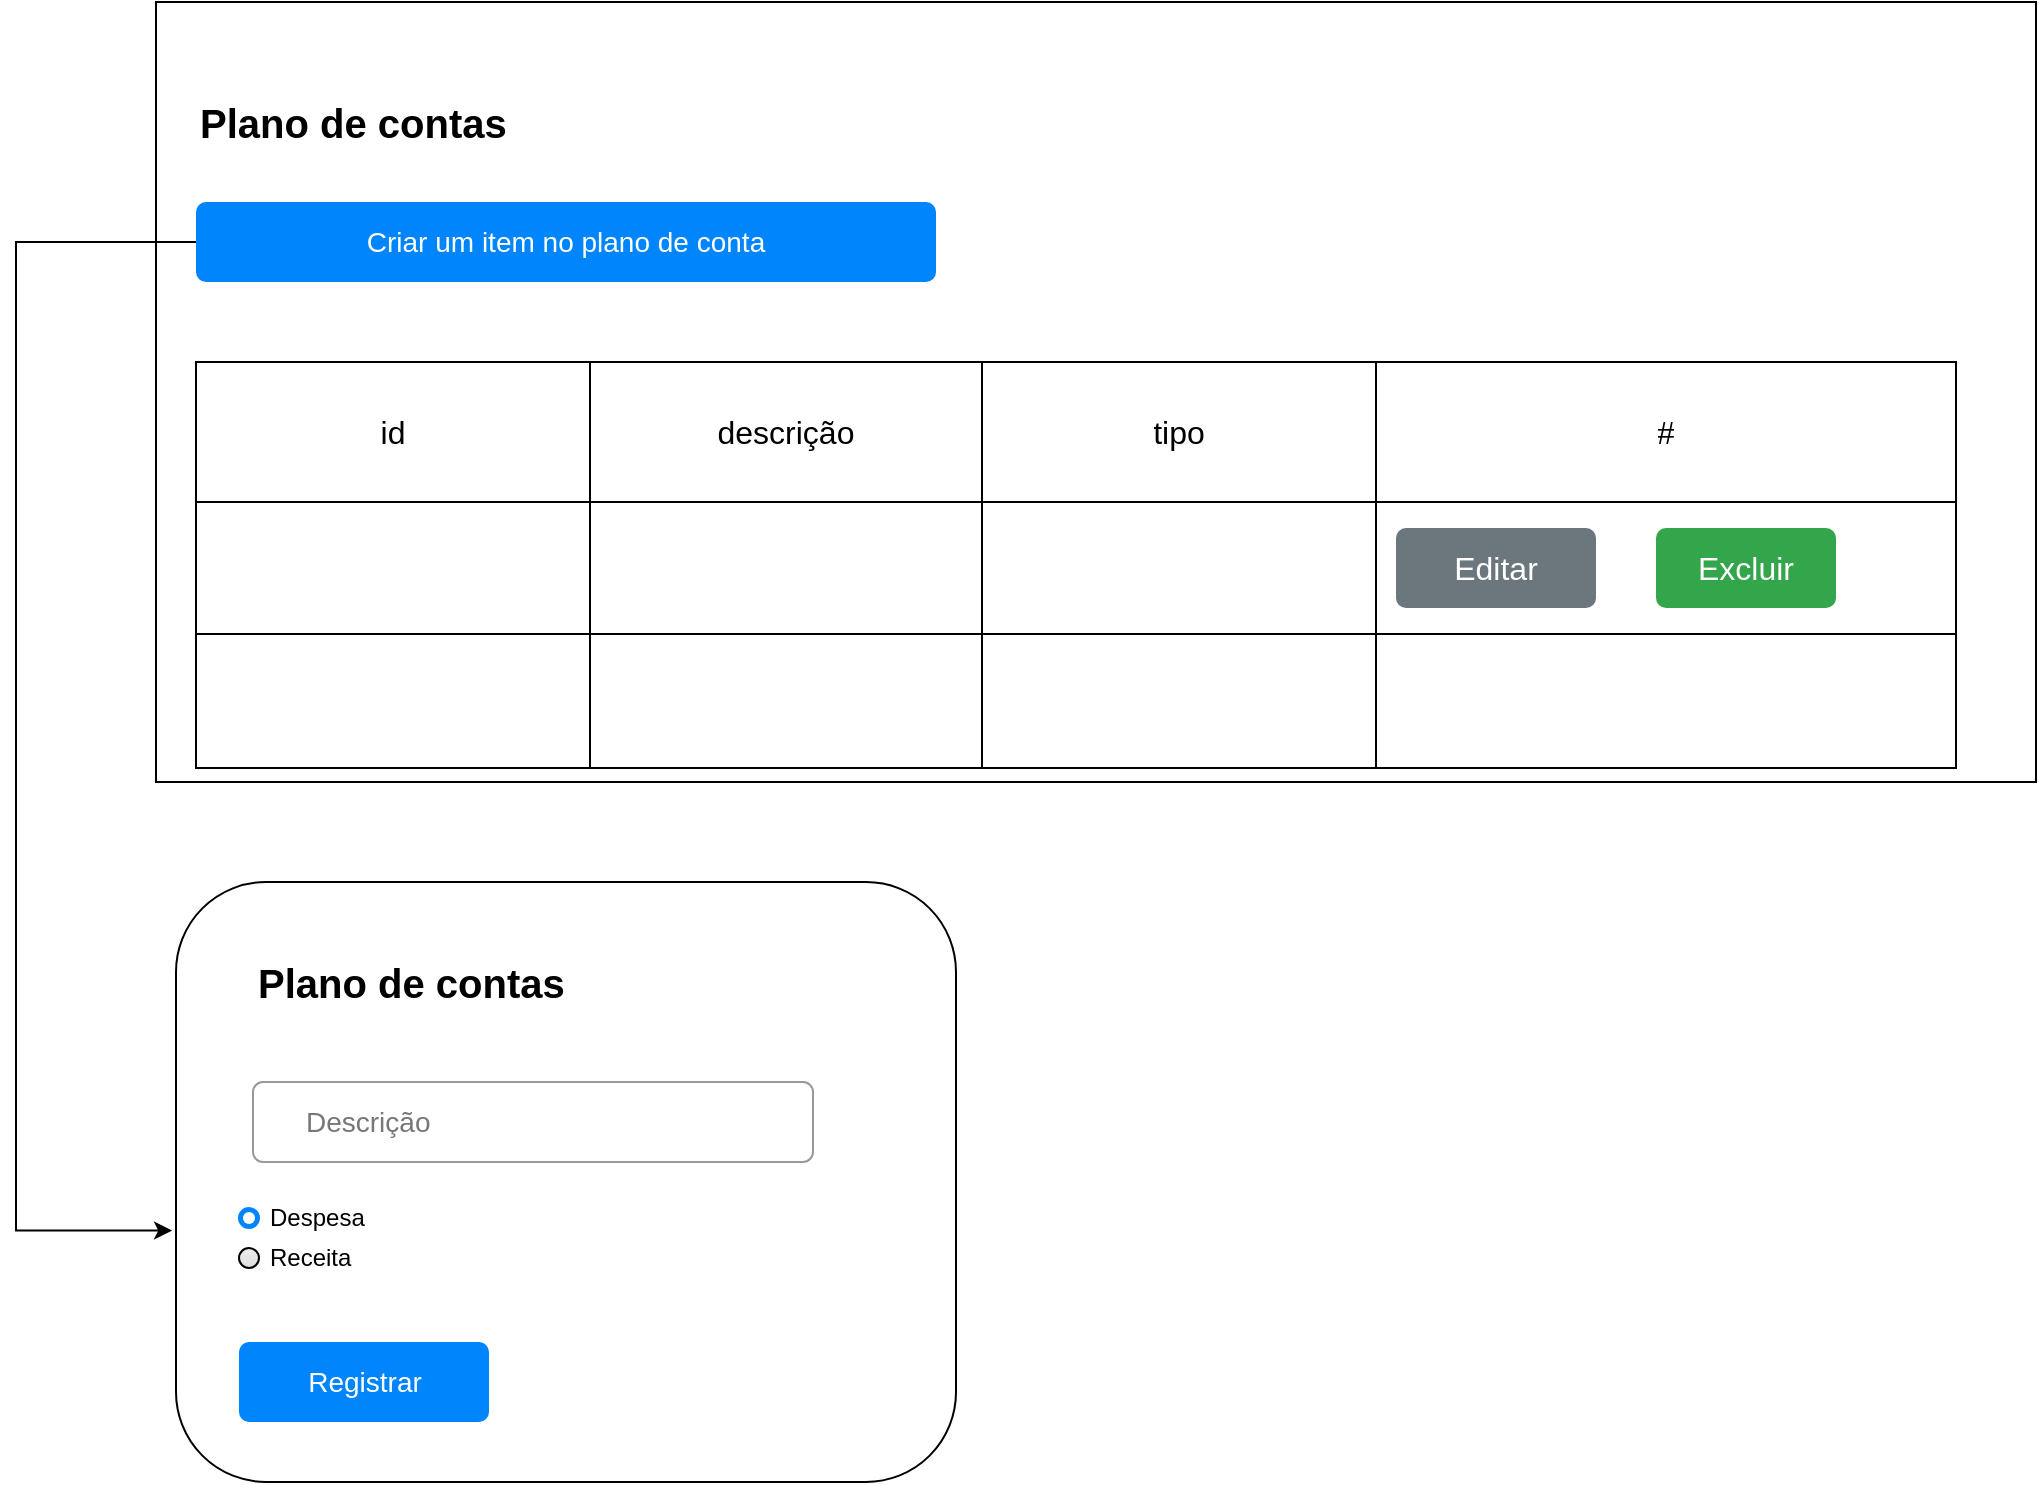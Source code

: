 <mxfile version="26.2.14" pages="2">
  <diagram name="Plano de contas" id="J3ERqfaPhJGolvVkFQqa">
    <mxGraphModel dx="2541" dy="1731" grid="1" gridSize="10" guides="1" tooltips="1" connect="1" arrows="1" fold="1" page="1" pageScale="1" pageWidth="827" pageHeight="1169" math="0" shadow="0">
      <root>
        <mxCell id="0" />
        <mxCell id="1" parent="0" />
        <mxCell id="aJgKSULFsjcGpMqVbEEf-2" value="" style="group" vertex="1" connectable="0" parent="1">
          <mxGeometry x="-800" y="140" width="390" height="300" as="geometry" />
        </mxCell>
        <mxCell id="aJgKSULFsjcGpMqVbEEf-1" value="" style="rounded=1;whiteSpace=wrap;html=1;" vertex="1" parent="aJgKSULFsjcGpMqVbEEf-2">
          <mxGeometry width="390" height="300" as="geometry" />
        </mxCell>
        <mxCell id="YI-dfV47tAfI8D0kNMLH-6" value="&lt;h1&gt;Plano de contas&lt;/h1&gt;" style="text;html=1;align=left;verticalAlign=middle;whiteSpace=wrap;rounded=0;fontSize=10;" vertex="1" parent="aJgKSULFsjcGpMqVbEEf-2">
          <mxGeometry x="38.5" y="10" width="320" height="80" as="geometry" />
        </mxCell>
        <mxCell id="YI-dfV47tAfI8D0kNMLH-14" value="Despesa" style="html=1;shadow=0;dashed=0;shape=mxgraph.bootstrap.radioButton2;labelPosition=right;verticalLabelPosition=middle;align=left;verticalAlign=middle;gradientColor=#DEDEDE;fillColor=#EDEDED;checked=1;spacing=5;checkedFill=#0085FC;checkedStroke=#ffffff;sketch=0;" vertex="1" parent="aJgKSULFsjcGpMqVbEEf-2">
          <mxGeometry x="31.5" y="163" width="10" height="10" as="geometry" />
        </mxCell>
        <mxCell id="YI-dfV47tAfI8D0kNMLH-15" value="Receita" style="html=1;shadow=0;dashed=0;shape=mxgraph.bootstrap.radioButton2;labelPosition=right;verticalLabelPosition=middle;align=left;verticalAlign=middle;gradientColor=#DEDEDE;fillColor=#EDEDED;checked=0;spacing=5;checkedFill=#0085FC;checkedStroke=#ffffff;sketch=0;" vertex="1" parent="aJgKSULFsjcGpMqVbEEf-2">
          <mxGeometry x="31.5" y="183" width="10" height="10" as="geometry" />
        </mxCell>
        <mxCell id="YI-dfV47tAfI8D0kNMLH-23" value="Registrar" style="html=1;shadow=0;dashed=0;shape=mxgraph.bootstrap.rrect;rSize=5;strokeColor=none;fillColor=#0085FC;fontColor=#ffffff;whiteSpace=wrap;align=center;verticalAlign=middle;fontStyle=0;fontSize=14;spacing=14;" vertex="1" parent="aJgKSULFsjcGpMqVbEEf-2">
          <mxGeometry x="31.5" y="230" width="125" height="40" as="geometry" />
        </mxCell>
        <mxCell id="YI-dfV47tAfI8D0kNMLH-27" value="" style="html=1;shadow=0;dashed=0;shape=mxgraph.bootstrap.rrect;rSize=5;strokeColor=#999999;fillColor=#ffffff;fontColor=#777777;whiteSpace=wrap;align=left;verticalAlign=middle;fontStyle=0;fontSize=14;spacing=15;" vertex="1" parent="aJgKSULFsjcGpMqVbEEf-2">
          <mxGeometry x="38.5" y="100" width="280" height="40" as="geometry" />
        </mxCell>
        <mxCell id="YI-dfV47tAfI8D0kNMLH-26" value="Descrição" style="strokeColor=none;fillColor=none;fontColor=#777777;whiteSpace=wrap;align=left;verticalAlign=middle;fontStyle=0;fontSize=14;spacing=15;" vertex="1" parent="aJgKSULFsjcGpMqVbEEf-2">
          <mxGeometry x="49.5" y="100" width="150" height="40" as="geometry" />
        </mxCell>
        <mxCell id="aJgKSULFsjcGpMqVbEEf-60" value="" style="group" vertex="1" connectable="0" parent="1">
          <mxGeometry x="-810" y="-300" width="940" height="390" as="geometry" />
        </mxCell>
        <mxCell id="aJgKSULFsjcGpMqVbEEf-12" value="" style="rounded=0;whiteSpace=wrap;html=1;" vertex="1" parent="aJgKSULFsjcGpMqVbEEf-60">
          <mxGeometry width="940" height="390" as="geometry" />
        </mxCell>
        <mxCell id="aJgKSULFsjcGpMqVbEEf-11" value="&lt;h1&gt;Plano de contas&lt;/h1&gt;" style="text;html=1;align=left;verticalAlign=middle;whiteSpace=wrap;rounded=0;fontSize=10;" vertex="1" parent="aJgKSULFsjcGpMqVbEEf-60">
          <mxGeometry x="20" y="20" width="320" height="80" as="geometry" />
        </mxCell>
        <mxCell id="aJgKSULFsjcGpMqVbEEf-13" value="Criar um item no plano de conta" style="html=1;shadow=0;dashed=0;shape=mxgraph.bootstrap.rrect;rSize=5;strokeColor=none;fillColor=#0085FC;fontColor=#ffffff;whiteSpace=wrap;align=center;verticalAlign=middle;fontStyle=0;fontSize=14;spacing=14;" vertex="1" parent="aJgKSULFsjcGpMqVbEEf-60">
          <mxGeometry x="20" y="100" width="370" height="40" as="geometry" />
        </mxCell>
        <mxCell id="aJgKSULFsjcGpMqVbEEf-14" value="" style="shape=table;startSize=0;container=1;collapsible=0;childLayout=tableLayout;fontSize=16;" vertex="1" parent="aJgKSULFsjcGpMqVbEEf-60">
          <mxGeometry x="20" y="180" width="880" height="203" as="geometry" />
        </mxCell>
        <mxCell id="aJgKSULFsjcGpMqVbEEf-15" value="" style="shape=tableRow;horizontal=0;startSize=0;swimlaneHead=0;swimlaneBody=0;strokeColor=inherit;top=0;left=0;bottom=0;right=0;collapsible=0;dropTarget=0;fillColor=none;points=[[0,0.5],[1,0.5]];portConstraint=eastwest;fontSize=16;" vertex="1" parent="aJgKSULFsjcGpMqVbEEf-14">
          <mxGeometry width="880" height="70" as="geometry" />
        </mxCell>
        <mxCell id="aJgKSULFsjcGpMqVbEEf-16" value="id" style="shape=partialRectangle;html=1;whiteSpace=wrap;connectable=0;strokeColor=inherit;overflow=hidden;fillColor=none;top=0;left=0;bottom=0;right=0;pointerEvents=1;fontSize=16;" vertex="1" parent="aJgKSULFsjcGpMqVbEEf-15">
          <mxGeometry width="197" height="70" as="geometry">
            <mxRectangle width="197" height="70" as="alternateBounds" />
          </mxGeometry>
        </mxCell>
        <mxCell id="aJgKSULFsjcGpMqVbEEf-17" value="descrição" style="shape=partialRectangle;html=1;whiteSpace=wrap;connectable=0;strokeColor=inherit;overflow=hidden;fillColor=none;top=0;left=0;bottom=0;right=0;pointerEvents=1;fontSize=16;" vertex="1" parent="aJgKSULFsjcGpMqVbEEf-15">
          <mxGeometry x="197" width="196" height="70" as="geometry">
            <mxRectangle width="196" height="70" as="alternateBounds" />
          </mxGeometry>
        </mxCell>
        <mxCell id="aJgKSULFsjcGpMqVbEEf-18" value="tipo" style="shape=partialRectangle;html=1;whiteSpace=wrap;connectable=0;strokeColor=inherit;overflow=hidden;fillColor=none;top=0;left=0;bottom=0;right=0;pointerEvents=1;fontSize=16;" vertex="1" parent="aJgKSULFsjcGpMqVbEEf-15">
          <mxGeometry x="393" width="197" height="70" as="geometry">
            <mxRectangle width="197" height="70" as="alternateBounds" />
          </mxGeometry>
        </mxCell>
        <mxCell id="aJgKSULFsjcGpMqVbEEf-53" value="#" style="shape=partialRectangle;html=1;whiteSpace=wrap;connectable=0;strokeColor=inherit;overflow=hidden;fillColor=none;top=0;left=0;bottom=0;right=0;pointerEvents=1;fontSize=16;" vertex="1" parent="aJgKSULFsjcGpMqVbEEf-15">
          <mxGeometry x="590" width="290" height="70" as="geometry">
            <mxRectangle width="290" height="70" as="alternateBounds" />
          </mxGeometry>
        </mxCell>
        <mxCell id="aJgKSULFsjcGpMqVbEEf-19" value="" style="shape=tableRow;horizontal=0;startSize=0;swimlaneHead=0;swimlaneBody=0;strokeColor=inherit;top=0;left=0;bottom=0;right=0;collapsible=0;dropTarget=0;fillColor=none;points=[[0,0.5],[1,0.5]];portConstraint=eastwest;fontSize=16;" vertex="1" parent="aJgKSULFsjcGpMqVbEEf-14">
          <mxGeometry y="70" width="880" height="66" as="geometry" />
        </mxCell>
        <mxCell id="aJgKSULFsjcGpMqVbEEf-20" value="" style="shape=partialRectangle;html=1;whiteSpace=wrap;connectable=0;strokeColor=inherit;overflow=hidden;fillColor=none;top=0;left=0;bottom=0;right=0;pointerEvents=1;fontSize=16;" vertex="1" parent="aJgKSULFsjcGpMqVbEEf-19">
          <mxGeometry width="197" height="66" as="geometry">
            <mxRectangle width="197" height="66" as="alternateBounds" />
          </mxGeometry>
        </mxCell>
        <mxCell id="aJgKSULFsjcGpMqVbEEf-21" value="" style="shape=partialRectangle;html=1;whiteSpace=wrap;connectable=0;strokeColor=inherit;overflow=hidden;fillColor=none;top=0;left=0;bottom=0;right=0;pointerEvents=1;fontSize=16;" vertex="1" parent="aJgKSULFsjcGpMqVbEEf-19">
          <mxGeometry x="197" width="196" height="66" as="geometry">
            <mxRectangle width="196" height="66" as="alternateBounds" />
          </mxGeometry>
        </mxCell>
        <mxCell id="aJgKSULFsjcGpMqVbEEf-22" value="" style="shape=partialRectangle;html=1;whiteSpace=wrap;connectable=0;strokeColor=inherit;overflow=hidden;fillColor=none;top=0;left=0;bottom=0;right=0;pointerEvents=1;fontSize=16;" vertex="1" parent="aJgKSULFsjcGpMqVbEEf-19">
          <mxGeometry x="393" width="197" height="66" as="geometry">
            <mxRectangle width="197" height="66" as="alternateBounds" />
          </mxGeometry>
        </mxCell>
        <mxCell id="aJgKSULFsjcGpMqVbEEf-54" style="shape=partialRectangle;html=1;whiteSpace=wrap;connectable=0;strokeColor=inherit;overflow=hidden;fillColor=none;top=0;left=0;bottom=0;right=0;pointerEvents=1;fontSize=16;" vertex="1" parent="aJgKSULFsjcGpMqVbEEf-19">
          <mxGeometry x="590" width="290" height="66" as="geometry">
            <mxRectangle width="290" height="66" as="alternateBounds" />
          </mxGeometry>
        </mxCell>
        <mxCell id="aJgKSULFsjcGpMqVbEEf-23" value="" style="shape=tableRow;horizontal=0;startSize=0;swimlaneHead=0;swimlaneBody=0;strokeColor=inherit;top=0;left=0;bottom=0;right=0;collapsible=0;dropTarget=0;fillColor=none;points=[[0,0.5],[1,0.5]];portConstraint=eastwest;fontSize=16;" vertex="1" parent="aJgKSULFsjcGpMqVbEEf-14">
          <mxGeometry y="136" width="880" height="67" as="geometry" />
        </mxCell>
        <mxCell id="aJgKSULFsjcGpMqVbEEf-24" value="" style="shape=partialRectangle;html=1;whiteSpace=wrap;connectable=0;strokeColor=inherit;overflow=hidden;fillColor=none;top=0;left=0;bottom=0;right=0;pointerEvents=1;fontSize=16;" vertex="1" parent="aJgKSULFsjcGpMqVbEEf-23">
          <mxGeometry width="197" height="67" as="geometry">
            <mxRectangle width="197" height="67" as="alternateBounds" />
          </mxGeometry>
        </mxCell>
        <mxCell id="aJgKSULFsjcGpMqVbEEf-25" value="" style="shape=partialRectangle;html=1;whiteSpace=wrap;connectable=0;strokeColor=inherit;overflow=hidden;fillColor=none;top=0;left=0;bottom=0;right=0;pointerEvents=1;fontSize=16;" vertex="1" parent="aJgKSULFsjcGpMqVbEEf-23">
          <mxGeometry x="197" width="196" height="67" as="geometry">
            <mxRectangle width="196" height="67" as="alternateBounds" />
          </mxGeometry>
        </mxCell>
        <mxCell id="aJgKSULFsjcGpMqVbEEf-26" value="" style="shape=partialRectangle;html=1;whiteSpace=wrap;connectable=0;strokeColor=inherit;overflow=hidden;fillColor=none;top=0;left=0;bottom=0;right=0;pointerEvents=1;fontSize=16;" vertex="1" parent="aJgKSULFsjcGpMqVbEEf-23">
          <mxGeometry x="393" width="197" height="67" as="geometry">
            <mxRectangle width="197" height="67" as="alternateBounds" />
          </mxGeometry>
        </mxCell>
        <mxCell id="aJgKSULFsjcGpMqVbEEf-55" style="shape=partialRectangle;html=1;whiteSpace=wrap;connectable=0;strokeColor=inherit;overflow=hidden;fillColor=none;top=0;left=0;bottom=0;right=0;pointerEvents=1;fontSize=16;" vertex="1" parent="aJgKSULFsjcGpMqVbEEf-23">
          <mxGeometry x="590" width="290" height="67" as="geometry">
            <mxRectangle width="290" height="67" as="alternateBounds" />
          </mxGeometry>
        </mxCell>
        <mxCell id="U2od0-tw49BqvgLq7d2m-1" value="Editar" style="html=1;shadow=0;dashed=0;shape=mxgraph.bootstrap.rrect;rSize=5;strokeColor=none;strokeWidth=1;fillColor=#6C767D;fontColor=#FFFFFF;whiteSpace=wrap;align=center;verticalAlign=middle;spacingLeft=0;fontStyle=0;fontSize=16;spacing=5;" vertex="1" parent="aJgKSULFsjcGpMqVbEEf-60">
          <mxGeometry x="620" y="263" width="100" height="40" as="geometry" />
        </mxCell>
        <mxCell id="U2od0-tw49BqvgLq7d2m-2" value="Excluir" style="html=1;shadow=0;dashed=0;shape=mxgraph.bootstrap.rrect;rSize=5;strokeColor=none;strokeWidth=1;fillColor=#33A64C;fontColor=#FFFFFF;whiteSpace=wrap;align=center;verticalAlign=middle;spacingLeft=0;fontStyle=0;fontSize=16;spacing=5;" vertex="1" parent="aJgKSULFsjcGpMqVbEEf-60">
          <mxGeometry x="750" y="263" width="90" height="40" as="geometry" />
        </mxCell>
        <mxCell id="aJgKSULFsjcGpMqVbEEf-61" style="edgeStyle=orthogonalEdgeStyle;rounded=0;orthogonalLoop=1;jettySize=auto;html=1;entryX=-0.005;entryY=0.581;entryDx=0;entryDy=0;entryPerimeter=0;" edge="1" parent="1" source="aJgKSULFsjcGpMqVbEEf-13" target="aJgKSULFsjcGpMqVbEEf-1">
          <mxGeometry relative="1" as="geometry">
            <Array as="points">
              <mxPoint x="-880" y="-180" />
              <mxPoint x="-880" y="314" />
            </Array>
          </mxGeometry>
        </mxCell>
      </root>
    </mxGraphModel>
  </diagram>
  <diagram name="Transações financeiras" id="aC3ghd4uSGdODWHQqofE">
    <mxGraphModel dx="1714" dy="1731" grid="1" gridSize="10" guides="1" tooltips="1" connect="1" arrows="1" fold="1" page="1" pageScale="1" pageWidth="827" pageHeight="1169" math="0" shadow="0">
      <root>
        <mxCell id="BnYuUXzQ4ZOisgfQIEi4-0" />
        <mxCell id="BnYuUXzQ4ZOisgfQIEi4-1" parent="BnYuUXzQ4ZOisgfQIEi4-0" />
        <mxCell id="BnYuUXzQ4ZOisgfQIEi4-2" value="" style="group" vertex="1" connectable="0" parent="BnYuUXzQ4ZOisgfQIEi4-1">
          <mxGeometry x="-680" y="140" width="435" height="450" as="geometry" />
        </mxCell>
        <mxCell id="BnYuUXzQ4ZOisgfQIEi4-3" value="" style="rounded=1;whiteSpace=wrap;html=1;" vertex="1" parent="BnYuUXzQ4ZOisgfQIEi4-2">
          <mxGeometry x="-10" y="-20" width="390" height="470" as="geometry" />
        </mxCell>
        <mxCell id="BnYuUXzQ4ZOisgfQIEi4-4" value="&lt;h1&gt;Registar transações financeiras&lt;/h1&gt;" style="text;html=1;align=left;verticalAlign=middle;whiteSpace=wrap;rounded=0;fontSize=10;" vertex="1" parent="BnYuUXzQ4ZOisgfQIEi4-2">
          <mxGeometry x="38.5" y="10" width="320" height="80" as="geometry" />
        </mxCell>
        <mxCell id="BnYuUXzQ4ZOisgfQIEi4-7" value="Registrar" style="html=1;shadow=0;dashed=0;shape=mxgraph.bootstrap.rrect;rSize=5;strokeColor=none;fillColor=#0085FC;fontColor=#ffffff;whiteSpace=wrap;align=center;verticalAlign=middle;fontStyle=0;fontSize=14;spacing=14;" vertex="1" parent="BnYuUXzQ4ZOisgfQIEi4-2">
          <mxGeometry x="31.5" y="370" width="125" height="40" as="geometry" />
        </mxCell>
        <mxCell id="gOZnjix_gCfFm7SEnSZy-0" value="Historico" style="html=1;shadow=0;dashed=0;shape=mxgraph.bootstrap.rrect;rSize=5;fillColor=none;strokeColor=#999999;align=left;spacing=15;fontSize=14;fontColor=#6C767D;" vertex="1" parent="BnYuUXzQ4ZOisgfQIEi4-2">
          <mxGeometry x="31.5" y="310" width="266.5" height="30" as="geometry" />
        </mxCell>
        <mxCell id="gOZnjix_gCfFm7SEnSZy-2" value="Plano de contas" style="html=1;shadow=0;dashed=0;shape=mxgraph.bootstrap.rrect;rSize=5;strokeColor=#505050;strokeWidth=1;fillColor=#ffffff;fontColor=#777777;whiteSpace=wrap;align=left;verticalAlign=middle;fontStyle=0;fontSize=18;spacing=20;" vertex="1" parent="BnYuUXzQ4ZOisgfQIEi4-2">
          <mxGeometry x="31.5" y="240" width="268.5" height="50" as="geometry" />
        </mxCell>
        <mxCell id="gOZnjix_gCfFm7SEnSZy-3" value="" style="shape=triangle;direction=south;fillColor=#495057;strokeColor=none;perimeter=none;" vertex="1" parent="gOZnjix_gCfFm7SEnSZy-2">
          <mxGeometry x="1" y="0.5" width="10" height="5" relative="1" as="geometry">
            <mxPoint x="-17" y="-2.5" as="offset" />
          </mxGeometry>
        </mxCell>
        <mxCell id="gOZnjix_gCfFm7SEnSZy-4" value="" style="html=1;shadow=0;dashed=0;shape=mxgraph.bootstrap.rrect;rSize=5;strokeColor=#CED4DA;html=1;whiteSpace=wrap;fillColor=#FFFFFF;fontColor=#7D868C;align=left;spacing=15;spacingLeft=40;fontSize=14;" vertex="1" parent="BnYuUXzQ4ZOisgfQIEi4-2">
          <mxGeometry x="31.5" y="170" width="268.5" height="40" as="geometry" />
        </mxCell>
        <mxCell id="gOZnjix_gCfFm7SEnSZy-5" value="$" style="html=1;shadow=0;dashed=0;shape=mxgraph.bootstrap.leftButton;strokeColor=inherit;gradientColor=inherit;fontColor=inherit;fillColor=#E9ECEF;rSize=5;perimeter=none;whiteSpace=wrap;resizeHeight=1;fontSize=14;" vertex="1" parent="gOZnjix_gCfFm7SEnSZy-4">
          <mxGeometry width="40" height="40" relative="1" as="geometry" />
        </mxCell>
        <mxCell id="gOZnjix_gCfFm7SEnSZy-6" value="0.00" style="html=1;shadow=0;dashed=0;strokeColor=inherit;gradientColor=inherit;fontColor=inherit;fillColor=#E9ECEF;perimeter=none;whiteSpace=wrap;resizeHeight=1;fontSize=14;" vertex="1" parent="gOZnjix_gCfFm7SEnSZy-4">
          <mxGeometry width="60" height="40" relative="1" as="geometry">
            <mxPoint x="40" as="offset" />
          </mxGeometry>
        </mxCell>
        <mxCell id="gOZnjix_gCfFm7SEnSZy-7" value="Data" style="html=1;shadow=0;dashed=0;shape=mxgraph.bootstrap.rrect;rSize=5;strokeColor=#CED4DA;html=1;whiteSpace=wrap;fillColor=#FFFFFF;fontColor=#7D868C;align=left;spacing=15;spacingLeft=40;fontSize=14;" vertex="1" parent="BnYuUXzQ4ZOisgfQIEi4-2">
          <mxGeometry x="31.5" y="100" width="268.5" height="40" as="geometry" />
        </mxCell>
        <mxCell id="gOZnjix_gCfFm7SEnSZy-8" value="" style="html=1;shadow=0;dashed=0;shape=mxgraph.bootstrap.leftButton;strokeColor=inherit;gradientColor=inherit;fontColor=inherit;fillColor=#E9ECEF;rSize=5;perimeter=none;whiteSpace=wrap;resizeHeight=1;fontSize=14;" vertex="1" parent="gOZnjix_gCfFm7SEnSZy-7">
          <mxGeometry width="13.425" height="40" as="geometry" />
        </mxCell>
        <mxCell id="gOZnjix_gCfFm7SEnSZy-9" value="" style="html=1;shadow=0;dashed=0;shape=mxgraph.bootstrap.checkbox2;labelPosition=right;verticalLabelPosition=middle;align=left;verticalAlign=middle;gradientColor=#DEDEDE;fillColor=#EDEDED;strokeColor=#A6A6A6;checked=0;spacing=5;checkedFill=#0085FC;checkedStroke=#ffffff;" vertex="1" parent="gOZnjix_gCfFm7SEnSZy-8">
          <mxGeometry x="0.5" y="0.5" width="10" height="10" relative="1" as="geometry">
            <mxPoint x="-5" y="-5" as="offset" />
          </mxGeometry>
        </mxCell>
        <mxCell id="BnYuUXzQ4ZOisgfQIEi4-10" value="" style="group" vertex="1" connectable="0" parent="BnYuUXzQ4ZOisgfQIEi4-1">
          <mxGeometry x="-810" y="-300" width="1210" height="390" as="geometry" />
        </mxCell>
        <mxCell id="BnYuUXzQ4ZOisgfQIEi4-11" value="" style="rounded=0;whiteSpace=wrap;html=1;" vertex="1" parent="BnYuUXzQ4ZOisgfQIEi4-10">
          <mxGeometry x="140" width="1070" height="390" as="geometry" />
        </mxCell>
        <mxCell id="BnYuUXzQ4ZOisgfQIEi4-12" value="&lt;h1&gt;Transações financeiras&lt;/h1&gt;" style="text;html=1;align=left;verticalAlign=middle;whiteSpace=wrap;rounded=0;fontSize=10;" vertex="1" parent="BnYuUXzQ4ZOisgfQIEi4-10">
          <mxGeometry x="160.003" y="10" width="490.127" height="80" as="geometry" />
        </mxCell>
        <mxCell id="BnYuUXzQ4ZOisgfQIEi4-13" value="Criar um item no plano de conta" style="html=1;shadow=0;dashed=0;shape=mxgraph.bootstrap.rrect;rSize=5;strokeColor=none;fillColor=#0085FC;fontColor=#ffffff;whiteSpace=wrap;align=center;verticalAlign=middle;fontStyle=0;fontSize=14;spacing=14;" vertex="1" parent="BnYuUXzQ4ZOisgfQIEi4-10">
          <mxGeometry x="160.003" y="100" width="566.709" height="40" as="geometry" />
        </mxCell>
        <mxCell id="BnYuUXzQ4ZOisgfQIEi4-14" value="" style="shape=table;startSize=0;container=1;collapsible=0;childLayout=tableLayout;fontSize=16;" vertex="1" parent="BnYuUXzQ4ZOisgfQIEi4-10">
          <mxGeometry x="170" y="180" width="950.48" height="200" as="geometry" />
        </mxCell>
        <mxCell id="BnYuUXzQ4ZOisgfQIEi4-15" value="" style="shape=tableRow;horizontal=0;startSize=0;swimlaneHead=0;swimlaneBody=0;strokeColor=inherit;top=0;left=0;bottom=0;right=0;collapsible=0;dropTarget=0;fillColor=none;points=[[0,0.5],[1,0.5]];portConstraint=eastwest;fontSize=16;" vertex="1" parent="BnYuUXzQ4ZOisgfQIEi4-14">
          <mxGeometry width="950.48" height="67" as="geometry" />
        </mxCell>
        <mxCell id="BnYuUXzQ4ZOisgfQIEi4-16" value="id" style="shape=partialRectangle;html=1;whiteSpace=wrap;connectable=0;strokeColor=inherit;overflow=hidden;fillColor=none;top=0;left=0;bottom=0;right=0;pointerEvents=1;fontSize=16;" vertex="1" parent="BnYuUXzQ4ZOisgfQIEi4-15">
          <mxGeometry width="110" height="67" as="geometry">
            <mxRectangle width="110" height="67" as="alternateBounds" />
          </mxGeometry>
        </mxCell>
        <mxCell id="BnYuUXzQ4ZOisgfQIEi4-17" value="historico" style="shape=partialRectangle;html=1;whiteSpace=wrap;connectable=0;strokeColor=inherit;overflow=hidden;fillColor=none;top=0;left=0;bottom=0;right=0;pointerEvents=1;fontSize=16;" vertex="1" parent="BnYuUXzQ4ZOisgfQIEi4-15">
          <mxGeometry x="110" width="230" height="67" as="geometry">
            <mxRectangle width="230" height="67" as="alternateBounds" />
          </mxGeometry>
        </mxCell>
        <mxCell id="BnYuUXzQ4ZOisgfQIEi4-18" value="valor" style="shape=partialRectangle;html=1;whiteSpace=wrap;connectable=0;strokeColor=inherit;overflow=hidden;fillColor=none;top=0;left=0;bottom=0;right=0;pointerEvents=1;fontSize=16;" vertex="1" parent="BnYuUXzQ4ZOisgfQIEi4-15">
          <mxGeometry x="340" width="140" height="67" as="geometry">
            <mxRectangle width="140" height="67" as="alternateBounds" />
          </mxGeometry>
        </mxCell>
        <mxCell id="BnYuUXzQ4ZOisgfQIEi4-19" value="data" style="shape=partialRectangle;html=1;whiteSpace=wrap;connectable=0;strokeColor=inherit;overflow=hidden;fillColor=none;top=0;left=0;bottom=0;right=0;pointerEvents=1;fontSize=16;" vertex="1" parent="BnYuUXzQ4ZOisgfQIEi4-15">
          <mxGeometry x="480" width="180" height="67" as="geometry">
            <mxRectangle width="180" height="67" as="alternateBounds" />
          </mxGeometry>
        </mxCell>
        <mxCell id="BnYuUXzQ4ZOisgfQIEi4-20" value="" style="shape=partialRectangle;html=1;whiteSpace=wrap;connectable=0;strokeColor=inherit;overflow=hidden;fillColor=none;top=0;left=0;bottom=0;right=0;pointerEvents=1;fontSize=16;" vertex="1" parent="BnYuUXzQ4ZOisgfQIEi4-15">
          <mxGeometry x="660" width="290" height="67" as="geometry">
            <mxRectangle width="290" height="67" as="alternateBounds" />
          </mxGeometry>
        </mxCell>
        <mxCell id="BnYuUXzQ4ZOisgfQIEi4-21" value="" style="shape=tableRow;horizontal=0;startSize=0;swimlaneHead=0;swimlaneBody=0;strokeColor=inherit;top=0;left=0;bottom=0;right=0;collapsible=0;dropTarget=0;fillColor=none;points=[[0,0.5],[1,0.5]];portConstraint=eastwest;fontSize=16;" vertex="1" parent="BnYuUXzQ4ZOisgfQIEi4-14">
          <mxGeometry y="67" width="950.48" height="66" as="geometry" />
        </mxCell>
        <mxCell id="BnYuUXzQ4ZOisgfQIEi4-22" value="" style="shape=partialRectangle;html=1;whiteSpace=wrap;connectable=0;strokeColor=inherit;overflow=hidden;fillColor=none;top=0;left=0;bottom=0;right=0;pointerEvents=1;fontSize=16;" vertex="1" parent="BnYuUXzQ4ZOisgfQIEi4-21">
          <mxGeometry width="110" height="66" as="geometry">
            <mxRectangle width="110" height="66" as="alternateBounds" />
          </mxGeometry>
        </mxCell>
        <mxCell id="BnYuUXzQ4ZOisgfQIEi4-23" value="" style="shape=partialRectangle;html=1;whiteSpace=wrap;connectable=0;strokeColor=inherit;overflow=hidden;fillColor=none;top=0;left=0;bottom=0;right=0;pointerEvents=1;fontSize=16;" vertex="1" parent="BnYuUXzQ4ZOisgfQIEi4-21">
          <mxGeometry x="110" width="230" height="66" as="geometry">
            <mxRectangle width="230" height="66" as="alternateBounds" />
          </mxGeometry>
        </mxCell>
        <mxCell id="BnYuUXzQ4ZOisgfQIEi4-24" value="" style="shape=partialRectangle;html=1;whiteSpace=wrap;connectable=0;strokeColor=inherit;overflow=hidden;fillColor=none;top=0;left=0;bottom=0;right=0;pointerEvents=1;fontSize=16;" vertex="1" parent="BnYuUXzQ4ZOisgfQIEi4-21">
          <mxGeometry x="340" width="140" height="66" as="geometry">
            <mxRectangle width="140" height="66" as="alternateBounds" />
          </mxGeometry>
        </mxCell>
        <mxCell id="BnYuUXzQ4ZOisgfQIEi4-25" style="shape=partialRectangle;html=1;whiteSpace=wrap;connectable=0;strokeColor=inherit;overflow=hidden;fillColor=none;top=0;left=0;bottom=0;right=0;pointerEvents=1;fontSize=16;" vertex="1" parent="BnYuUXzQ4ZOisgfQIEi4-21">
          <mxGeometry x="480" width="180" height="66" as="geometry">
            <mxRectangle width="180" height="66" as="alternateBounds" />
          </mxGeometry>
        </mxCell>
        <mxCell id="BnYuUXzQ4ZOisgfQIEi4-26" style="shape=partialRectangle;html=1;whiteSpace=wrap;connectable=0;strokeColor=inherit;overflow=hidden;fillColor=none;top=0;left=0;bottom=0;right=0;pointerEvents=1;fontSize=16;" vertex="1" parent="BnYuUXzQ4ZOisgfQIEi4-21">
          <mxGeometry x="660" width="290" height="66" as="geometry">
            <mxRectangle width="290" height="66" as="alternateBounds" />
          </mxGeometry>
        </mxCell>
        <mxCell id="BnYuUXzQ4ZOisgfQIEi4-27" value="" style="shape=tableRow;horizontal=0;startSize=0;swimlaneHead=0;swimlaneBody=0;strokeColor=inherit;top=0;left=0;bottom=0;right=0;collapsible=0;dropTarget=0;fillColor=none;points=[[0,0.5],[1,0.5]];portConstraint=eastwest;fontSize=16;" vertex="1" parent="BnYuUXzQ4ZOisgfQIEi4-14">
          <mxGeometry y="133" width="950.48" height="67" as="geometry" />
        </mxCell>
        <mxCell id="BnYuUXzQ4ZOisgfQIEi4-28" value="" style="shape=partialRectangle;html=1;whiteSpace=wrap;connectable=0;strokeColor=inherit;overflow=hidden;fillColor=none;top=0;left=0;bottom=0;right=0;pointerEvents=1;fontSize=16;" vertex="1" parent="BnYuUXzQ4ZOisgfQIEi4-27">
          <mxGeometry width="110" height="67" as="geometry">
            <mxRectangle width="110" height="67" as="alternateBounds" />
          </mxGeometry>
        </mxCell>
        <mxCell id="BnYuUXzQ4ZOisgfQIEi4-29" value="" style="shape=partialRectangle;html=1;whiteSpace=wrap;connectable=0;strokeColor=inherit;overflow=hidden;fillColor=none;top=0;left=0;bottom=0;right=0;pointerEvents=1;fontSize=16;" vertex="1" parent="BnYuUXzQ4ZOisgfQIEi4-27">
          <mxGeometry x="110" width="230" height="67" as="geometry">
            <mxRectangle width="230" height="67" as="alternateBounds" />
          </mxGeometry>
        </mxCell>
        <mxCell id="BnYuUXzQ4ZOisgfQIEi4-30" value="" style="shape=partialRectangle;html=1;whiteSpace=wrap;connectable=0;strokeColor=inherit;overflow=hidden;fillColor=none;top=0;left=0;bottom=0;right=0;pointerEvents=1;fontSize=16;" vertex="1" parent="BnYuUXzQ4ZOisgfQIEi4-27">
          <mxGeometry x="340" width="140" height="67" as="geometry">
            <mxRectangle width="140" height="67" as="alternateBounds" />
          </mxGeometry>
        </mxCell>
        <mxCell id="BnYuUXzQ4ZOisgfQIEi4-31" style="shape=partialRectangle;html=1;whiteSpace=wrap;connectable=0;strokeColor=inherit;overflow=hidden;fillColor=none;top=0;left=0;bottom=0;right=0;pointerEvents=1;fontSize=16;" vertex="1" parent="BnYuUXzQ4ZOisgfQIEi4-27">
          <mxGeometry x="480" width="180" height="67" as="geometry">
            <mxRectangle width="180" height="67" as="alternateBounds" />
          </mxGeometry>
        </mxCell>
        <mxCell id="BnYuUXzQ4ZOisgfQIEi4-32" style="shape=partialRectangle;html=1;whiteSpace=wrap;connectable=0;strokeColor=inherit;overflow=hidden;fillColor=none;top=0;left=0;bottom=0;right=0;pointerEvents=1;fontSize=16;" vertex="1" parent="BnYuUXzQ4ZOisgfQIEi4-27">
          <mxGeometry x="660" width="290" height="67" as="geometry">
            <mxRectangle width="290" height="67" as="alternateBounds" />
          </mxGeometry>
        </mxCell>
        <mxCell id="b7XlqaEHr5p0sMWqTdRB-0" value="Editar" style="html=1;shadow=0;dashed=0;shape=mxgraph.bootstrap.rrect;rSize=5;strokeColor=none;strokeWidth=1;fillColor=#0085FC;fontColor=#FFFFFF;whiteSpace=wrap;align=center;verticalAlign=middle;spacingLeft=0;fontStyle=0;fontSize=16;spacing=5;" vertex="1" parent="BnYuUXzQ4ZOisgfQIEi4-10">
          <mxGeometry x="850" y="260" width="80" height="40" as="geometry" />
        </mxCell>
        <mxCell id="b7XlqaEHr5p0sMWqTdRB-1" value="Excluir" style="html=1;shadow=0;dashed=0;shape=mxgraph.bootstrap.rrect;rSize=5;strokeColor=none;strokeWidth=1;fillColor=#6C767D;fontColor=#FFFFFF;whiteSpace=wrap;align=center;verticalAlign=middle;spacingLeft=0;fontStyle=0;fontSize=16;spacing=5;" vertex="1" parent="BnYuUXzQ4ZOisgfQIEi4-10">
          <mxGeometry x="970" y="260" width="100" height="40" as="geometry" />
        </mxCell>
      </root>
    </mxGraphModel>
  </diagram>
</mxfile>
